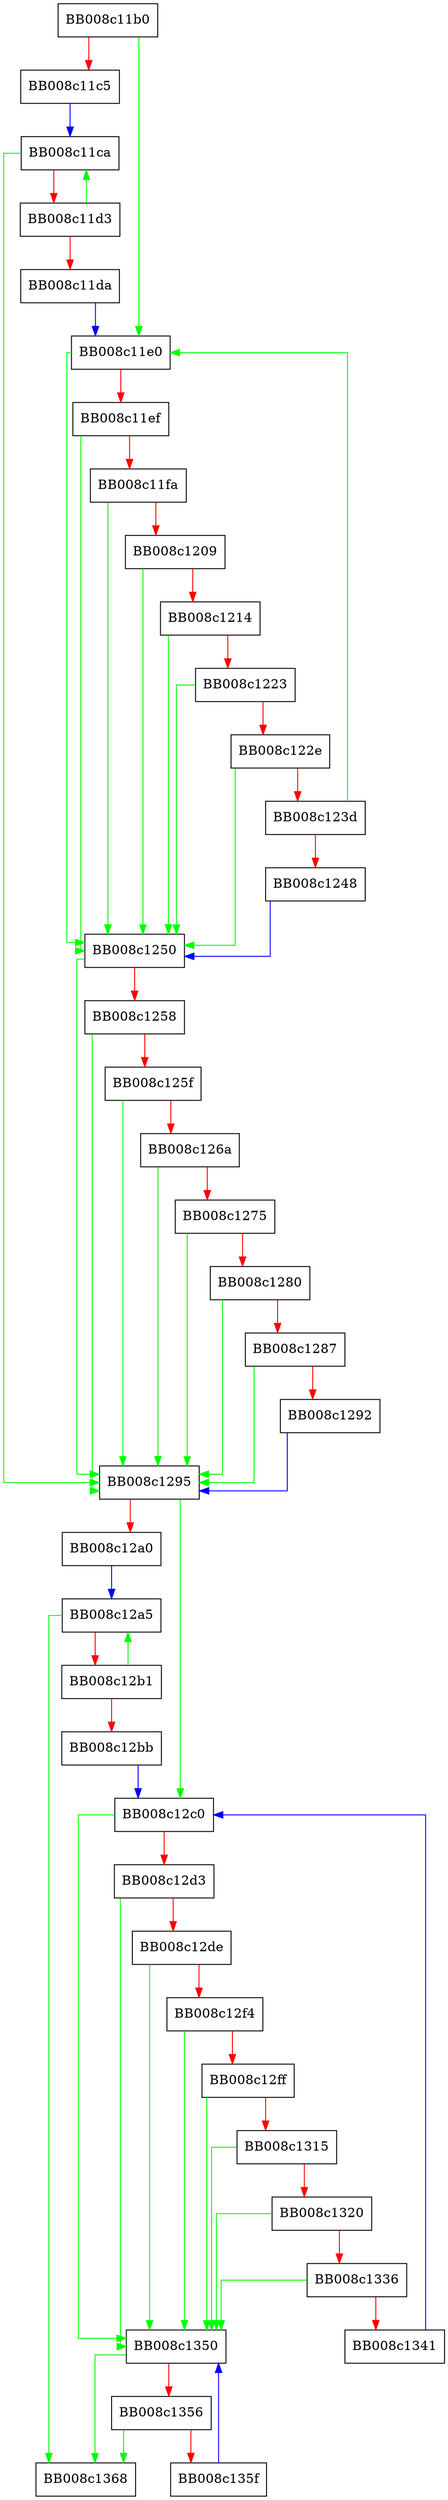 digraph __strcat_sse2 {
  node [shape="box"];
  graph [splines=ortho];
  BB008c11b0 -> BB008c11e0 [color="green"];
  BB008c11b0 -> BB008c11c5 [color="red"];
  BB008c11c5 -> BB008c11ca [color="blue"];
  BB008c11ca -> BB008c1295 [color="green"];
  BB008c11ca -> BB008c11d3 [color="red"];
  BB008c11d3 -> BB008c11ca [color="green"];
  BB008c11d3 -> BB008c11da [color="red"];
  BB008c11da -> BB008c11e0 [color="blue"];
  BB008c11e0 -> BB008c1250 [color="green"];
  BB008c11e0 -> BB008c11ef [color="red"];
  BB008c11ef -> BB008c1250 [color="green"];
  BB008c11ef -> BB008c11fa [color="red"];
  BB008c11fa -> BB008c1250 [color="green"];
  BB008c11fa -> BB008c1209 [color="red"];
  BB008c1209 -> BB008c1250 [color="green"];
  BB008c1209 -> BB008c1214 [color="red"];
  BB008c1214 -> BB008c1250 [color="green"];
  BB008c1214 -> BB008c1223 [color="red"];
  BB008c1223 -> BB008c1250 [color="green"];
  BB008c1223 -> BB008c122e [color="red"];
  BB008c122e -> BB008c1250 [color="green"];
  BB008c122e -> BB008c123d [color="red"];
  BB008c123d -> BB008c11e0 [color="green"];
  BB008c123d -> BB008c1248 [color="red"];
  BB008c1248 -> BB008c1250 [color="blue"];
  BB008c1250 -> BB008c1295 [color="green"];
  BB008c1250 -> BB008c1258 [color="red"];
  BB008c1258 -> BB008c1295 [color="green"];
  BB008c1258 -> BB008c125f [color="red"];
  BB008c125f -> BB008c1295 [color="green"];
  BB008c125f -> BB008c126a [color="red"];
  BB008c126a -> BB008c1295 [color="green"];
  BB008c126a -> BB008c1275 [color="red"];
  BB008c1275 -> BB008c1295 [color="green"];
  BB008c1275 -> BB008c1280 [color="red"];
  BB008c1280 -> BB008c1295 [color="green"];
  BB008c1280 -> BB008c1287 [color="red"];
  BB008c1287 -> BB008c1295 [color="green"];
  BB008c1287 -> BB008c1292 [color="red"];
  BB008c1292 -> BB008c1295 [color="blue"];
  BB008c1295 -> BB008c12c0 [color="green"];
  BB008c1295 -> BB008c12a0 [color="red"];
  BB008c12a0 -> BB008c12a5 [color="blue"];
  BB008c12a5 -> BB008c1368 [color="green"];
  BB008c12a5 -> BB008c12b1 [color="red"];
  BB008c12b1 -> BB008c12a5 [color="green"];
  BB008c12b1 -> BB008c12bb [color="red"];
  BB008c12bb -> BB008c12c0 [color="blue"];
  BB008c12c0 -> BB008c1350 [color="green"];
  BB008c12c0 -> BB008c12d3 [color="red"];
  BB008c12d3 -> BB008c1350 [color="green"];
  BB008c12d3 -> BB008c12de [color="red"];
  BB008c12de -> BB008c1350 [color="green"];
  BB008c12de -> BB008c12f4 [color="red"];
  BB008c12f4 -> BB008c1350 [color="green"];
  BB008c12f4 -> BB008c12ff [color="red"];
  BB008c12ff -> BB008c1350 [color="green"];
  BB008c12ff -> BB008c1315 [color="red"];
  BB008c1315 -> BB008c1350 [color="green"];
  BB008c1315 -> BB008c1320 [color="red"];
  BB008c1320 -> BB008c1350 [color="green"];
  BB008c1320 -> BB008c1336 [color="red"];
  BB008c1336 -> BB008c1350 [color="green"];
  BB008c1336 -> BB008c1341 [color="red"];
  BB008c1341 -> BB008c12c0 [color="blue"];
  BB008c1350 -> BB008c1368 [color="green"];
  BB008c1350 -> BB008c1356 [color="red"];
  BB008c1356 -> BB008c1368 [color="green"];
  BB008c1356 -> BB008c135f [color="red"];
  BB008c135f -> BB008c1350 [color="blue"];
}
